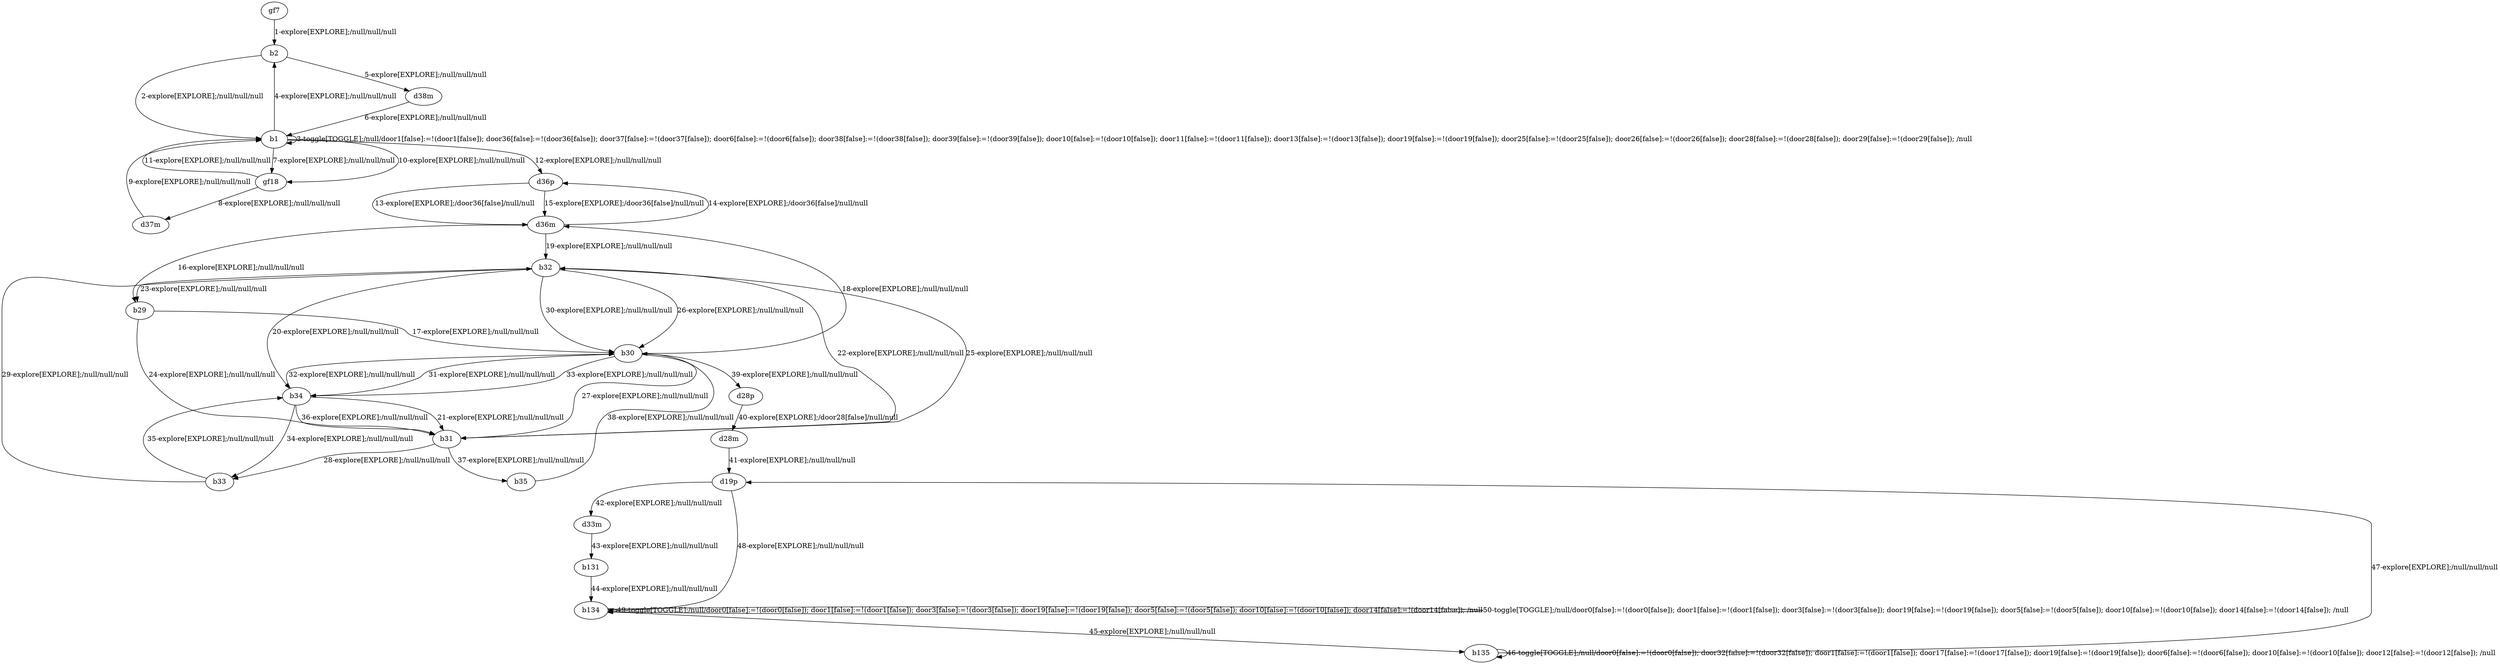 # Total number of goals covered by this test: 8
# d36m --> d36p
# b34 --> b31
# d19p --> d33m
# b33 --> b34
# b135 --> d19p
# d19p --> b134
# b131 --> b134
# b31 --> b35

digraph g {
"gf7" -> "b2" [label = "1-explore[EXPLORE];/null/null/null"];
"b2" -> "b1" [label = "2-explore[EXPLORE];/null/null/null"];
"b1" -> "b1" [label = "3-toggle[TOGGLE];/null/door1[false]:=!(door1[false]); door36[false]:=!(door36[false]); door37[false]:=!(door37[false]); door6[false]:=!(door6[false]); door38[false]:=!(door38[false]); door39[false]:=!(door39[false]); door10[false]:=!(door10[false]); door11[false]:=!(door11[false]); door13[false]:=!(door13[false]); door19[false]:=!(door19[false]); door25[false]:=!(door25[false]); door26[false]:=!(door26[false]); door28[false]:=!(door28[false]); door29[false]:=!(door29[false]); /null"];
"b1" -> "b2" [label = "4-explore[EXPLORE];/null/null/null"];
"b2" -> "d38m" [label = "5-explore[EXPLORE];/null/null/null"];
"d38m" -> "b1" [label = "6-explore[EXPLORE];/null/null/null"];
"b1" -> "gf18" [label = "7-explore[EXPLORE];/null/null/null"];
"gf18" -> "d37m" [label = "8-explore[EXPLORE];/null/null/null"];
"d37m" -> "b1" [label = "9-explore[EXPLORE];/null/null/null"];
"b1" -> "gf18" [label = "10-explore[EXPLORE];/null/null/null"];
"gf18" -> "b1" [label = "11-explore[EXPLORE];/null/null/null"];
"b1" -> "d36p" [label = "12-explore[EXPLORE];/null/null/null"];
"d36p" -> "d36m" [label = "13-explore[EXPLORE];/door36[false]/null/null"];
"d36m" -> "d36p" [label = "14-explore[EXPLORE];/door36[false]/null/null"];
"d36p" -> "d36m" [label = "15-explore[EXPLORE];/door36[false]/null/null"];
"d36m" -> "b29" [label = "16-explore[EXPLORE];/null/null/null"];
"b29" -> "b30" [label = "17-explore[EXPLORE];/null/null/null"];
"b30" -> "d36m" [label = "18-explore[EXPLORE];/null/null/null"];
"d36m" -> "b32" [label = "19-explore[EXPLORE];/null/null/null"];
"b32" -> "b34" [label = "20-explore[EXPLORE];/null/null/null"];
"b34" -> "b31" [label = "21-explore[EXPLORE];/null/null/null"];
"b31" -> "b32" [label = "22-explore[EXPLORE];/null/null/null"];
"b32" -> "b29" [label = "23-explore[EXPLORE];/null/null/null"];
"b29" -> "b31" [label = "24-explore[EXPLORE];/null/null/null"];
"b31" -> "b32" [label = "25-explore[EXPLORE];/null/null/null"];
"b32" -> "b30" [label = "26-explore[EXPLORE];/null/null/null"];
"b30" -> "b31" [label = "27-explore[EXPLORE];/null/null/null"];
"b31" -> "b33" [label = "28-explore[EXPLORE];/null/null/null"];
"b33" -> "b32" [label = "29-explore[EXPLORE];/null/null/null"];
"b32" -> "b30" [label = "30-explore[EXPLORE];/null/null/null"];
"b30" -> "b34" [label = "31-explore[EXPLORE];/null/null/null"];
"b34" -> "b30" [label = "32-explore[EXPLORE];/null/null/null"];
"b30" -> "b34" [label = "33-explore[EXPLORE];/null/null/null"];
"b34" -> "b33" [label = "34-explore[EXPLORE];/null/null/null"];
"b33" -> "b34" [label = "35-explore[EXPLORE];/null/null/null"];
"b34" -> "b31" [label = "36-explore[EXPLORE];/null/null/null"];
"b31" -> "b35" [label = "37-explore[EXPLORE];/null/null/null"];
"b35" -> "b30" [label = "38-explore[EXPLORE];/null/null/null"];
"b30" -> "d28p" [label = "39-explore[EXPLORE];/null/null/null"];
"d28p" -> "d28m" [label = "40-explore[EXPLORE];/door28[false]/null/null"];
"d28m" -> "d19p" [label = "41-explore[EXPLORE];/null/null/null"];
"d19p" -> "d33m" [label = "42-explore[EXPLORE];/null/null/null"];
"d33m" -> "b131" [label = "43-explore[EXPLORE];/null/null/null"];
"b131" -> "b134" [label = "44-explore[EXPLORE];/null/null/null"];
"b134" -> "b135" [label = "45-explore[EXPLORE];/null/null/null"];
"b135" -> "b135" [label = "46-toggle[TOGGLE];/null/door0[false]:=!(door0[false]); door32[false]:=!(door32[false]); door1[false]:=!(door1[false]); door17[false]:=!(door17[false]); door19[false]:=!(door19[false]); door6[false]:=!(door6[false]); door10[false]:=!(door10[false]); door12[false]:=!(door12[false]); /null"];
"b135" -> "d19p" [label = "47-explore[EXPLORE];/null/null/null"];
"d19p" -> "b134" [label = "48-explore[EXPLORE];/null/null/null"];
"b134" -> "b134" [label = "49-toggle[TOGGLE];/null/door0[false]:=!(door0[false]); door1[false]:=!(door1[false]); door3[false]:=!(door3[false]); door19[false]:=!(door19[false]); door5[false]:=!(door5[false]); door10[false]:=!(door10[false]); door14[false]:=!(door14[false]); /null"];
"b134" -> "b134" [label = "50-toggle[TOGGLE];/null/door0[false]:=!(door0[false]); door1[false]:=!(door1[false]); door3[false]:=!(door3[false]); door19[false]:=!(door19[false]); door5[false]:=!(door5[false]); door10[false]:=!(door10[false]); door14[false]:=!(door14[false]); /null"];
}